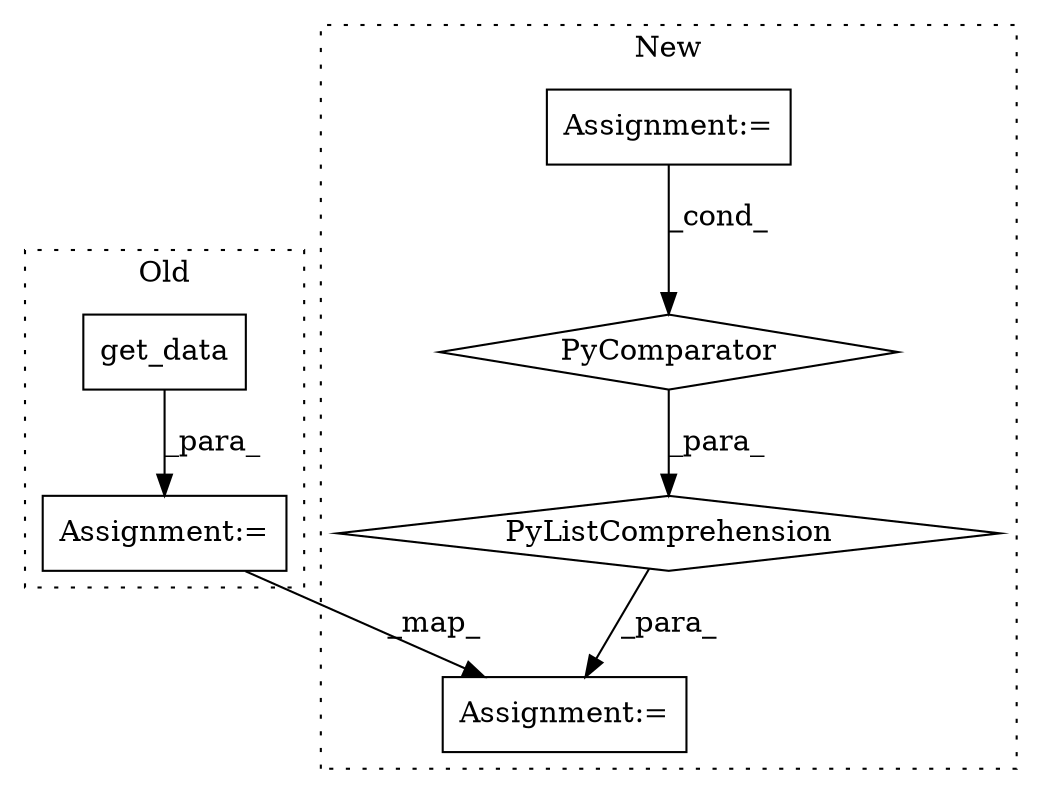 digraph G {
subgraph cluster0 {
1 [label="get_data" a="32" s="4808" l="10" shape="box"];
5 [label="Assignment:=" a="7" s="4777" l="1" shape="box"];
label = "Old";
style="dotted";
}
subgraph cluster1 {
2 [label="PyListComprehension" a="109" s="4396" l="267" shape="diamond"];
3 [label="PyComparator" a="113" s="4594" l="41" shape="diamond"];
4 [label="Assignment:=" a="7" s="4594" l="41" shape="box"];
6 [label="Assignment:=" a="7" s="4380" l="16" shape="box"];
label = "New";
style="dotted";
}
1 -> 5 [label="_para_"];
2 -> 6 [label="_para_"];
3 -> 2 [label="_para_"];
4 -> 3 [label="_cond_"];
5 -> 6 [label="_map_"];
}